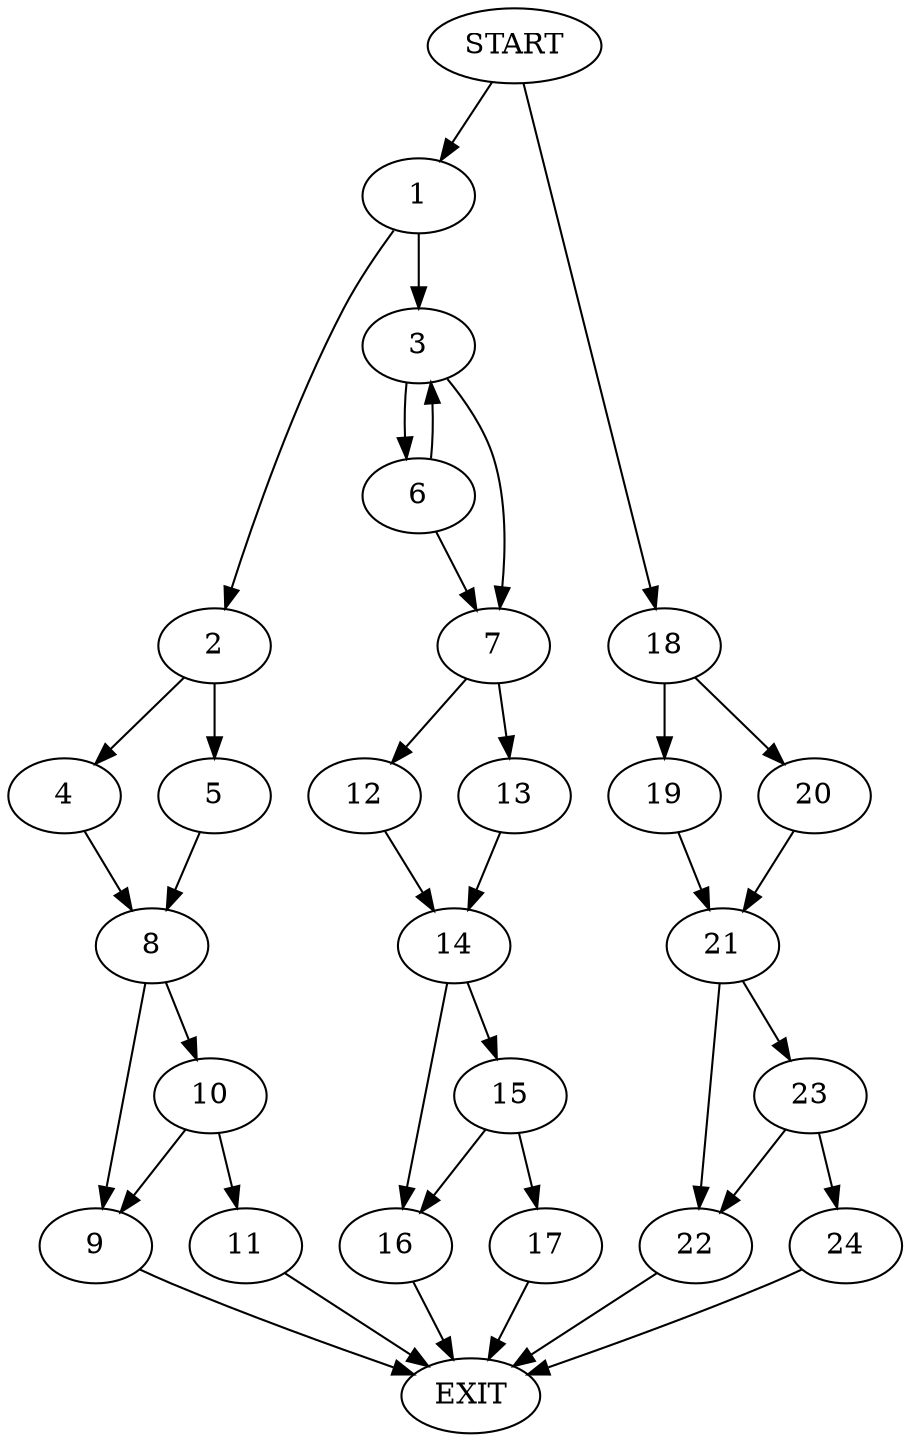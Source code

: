 digraph {
0 [label="START"]
25 [label="EXIT"]
0 -> 1
1 -> 2
1 -> 3
2 -> 4
2 -> 5
3 -> 6
3 -> 7
4 -> 8
5 -> 8
8 -> 9
8 -> 10
9 -> 25
10 -> 9
10 -> 11
11 -> 25
6 -> 3
6 -> 7
7 -> 12
7 -> 13
12 -> 14
13 -> 14
14 -> 15
14 -> 16
15 -> 16
15 -> 17
16 -> 25
17 -> 25
0 -> 18
18 -> 19
18 -> 20
20 -> 21
19 -> 21
21 -> 22
21 -> 23
23 -> 22
23 -> 24
22 -> 25
24 -> 25
}
